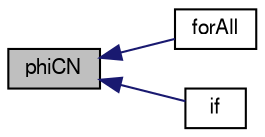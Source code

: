 digraph "phiCN"
{
  bgcolor="transparent";
  edge [fontname="FreeSans",fontsize="10",labelfontname="FreeSans",labelfontsize="10"];
  node [fontname="FreeSans",fontsize="10",shape=record];
  rankdir="LR";
  Node75 [label="phiCN",height=0.2,width=0.4,color="black", fillcolor="grey75", style="filled", fontcolor="black"];
  Node75 -> Node76 [dir="back",color="midnightblue",fontsize="10",style="solid",fontname="FreeSans"];
  Node76 [label="forAll",height=0.2,width=0.4,color="black",URL="$a38567.html#aeb669d62e64afb3799e163223ebcd3c0"];
  Node75 -> Node77 [dir="back",color="midnightblue",fontsize="10",style="solid",fontname="FreeSans"];
  Node77 [label="if",height=0.2,width=0.4,color="black",URL="$a38567.html#ae7f6f0d4cfb1a33cc26db08d42ed5ade"];
}

